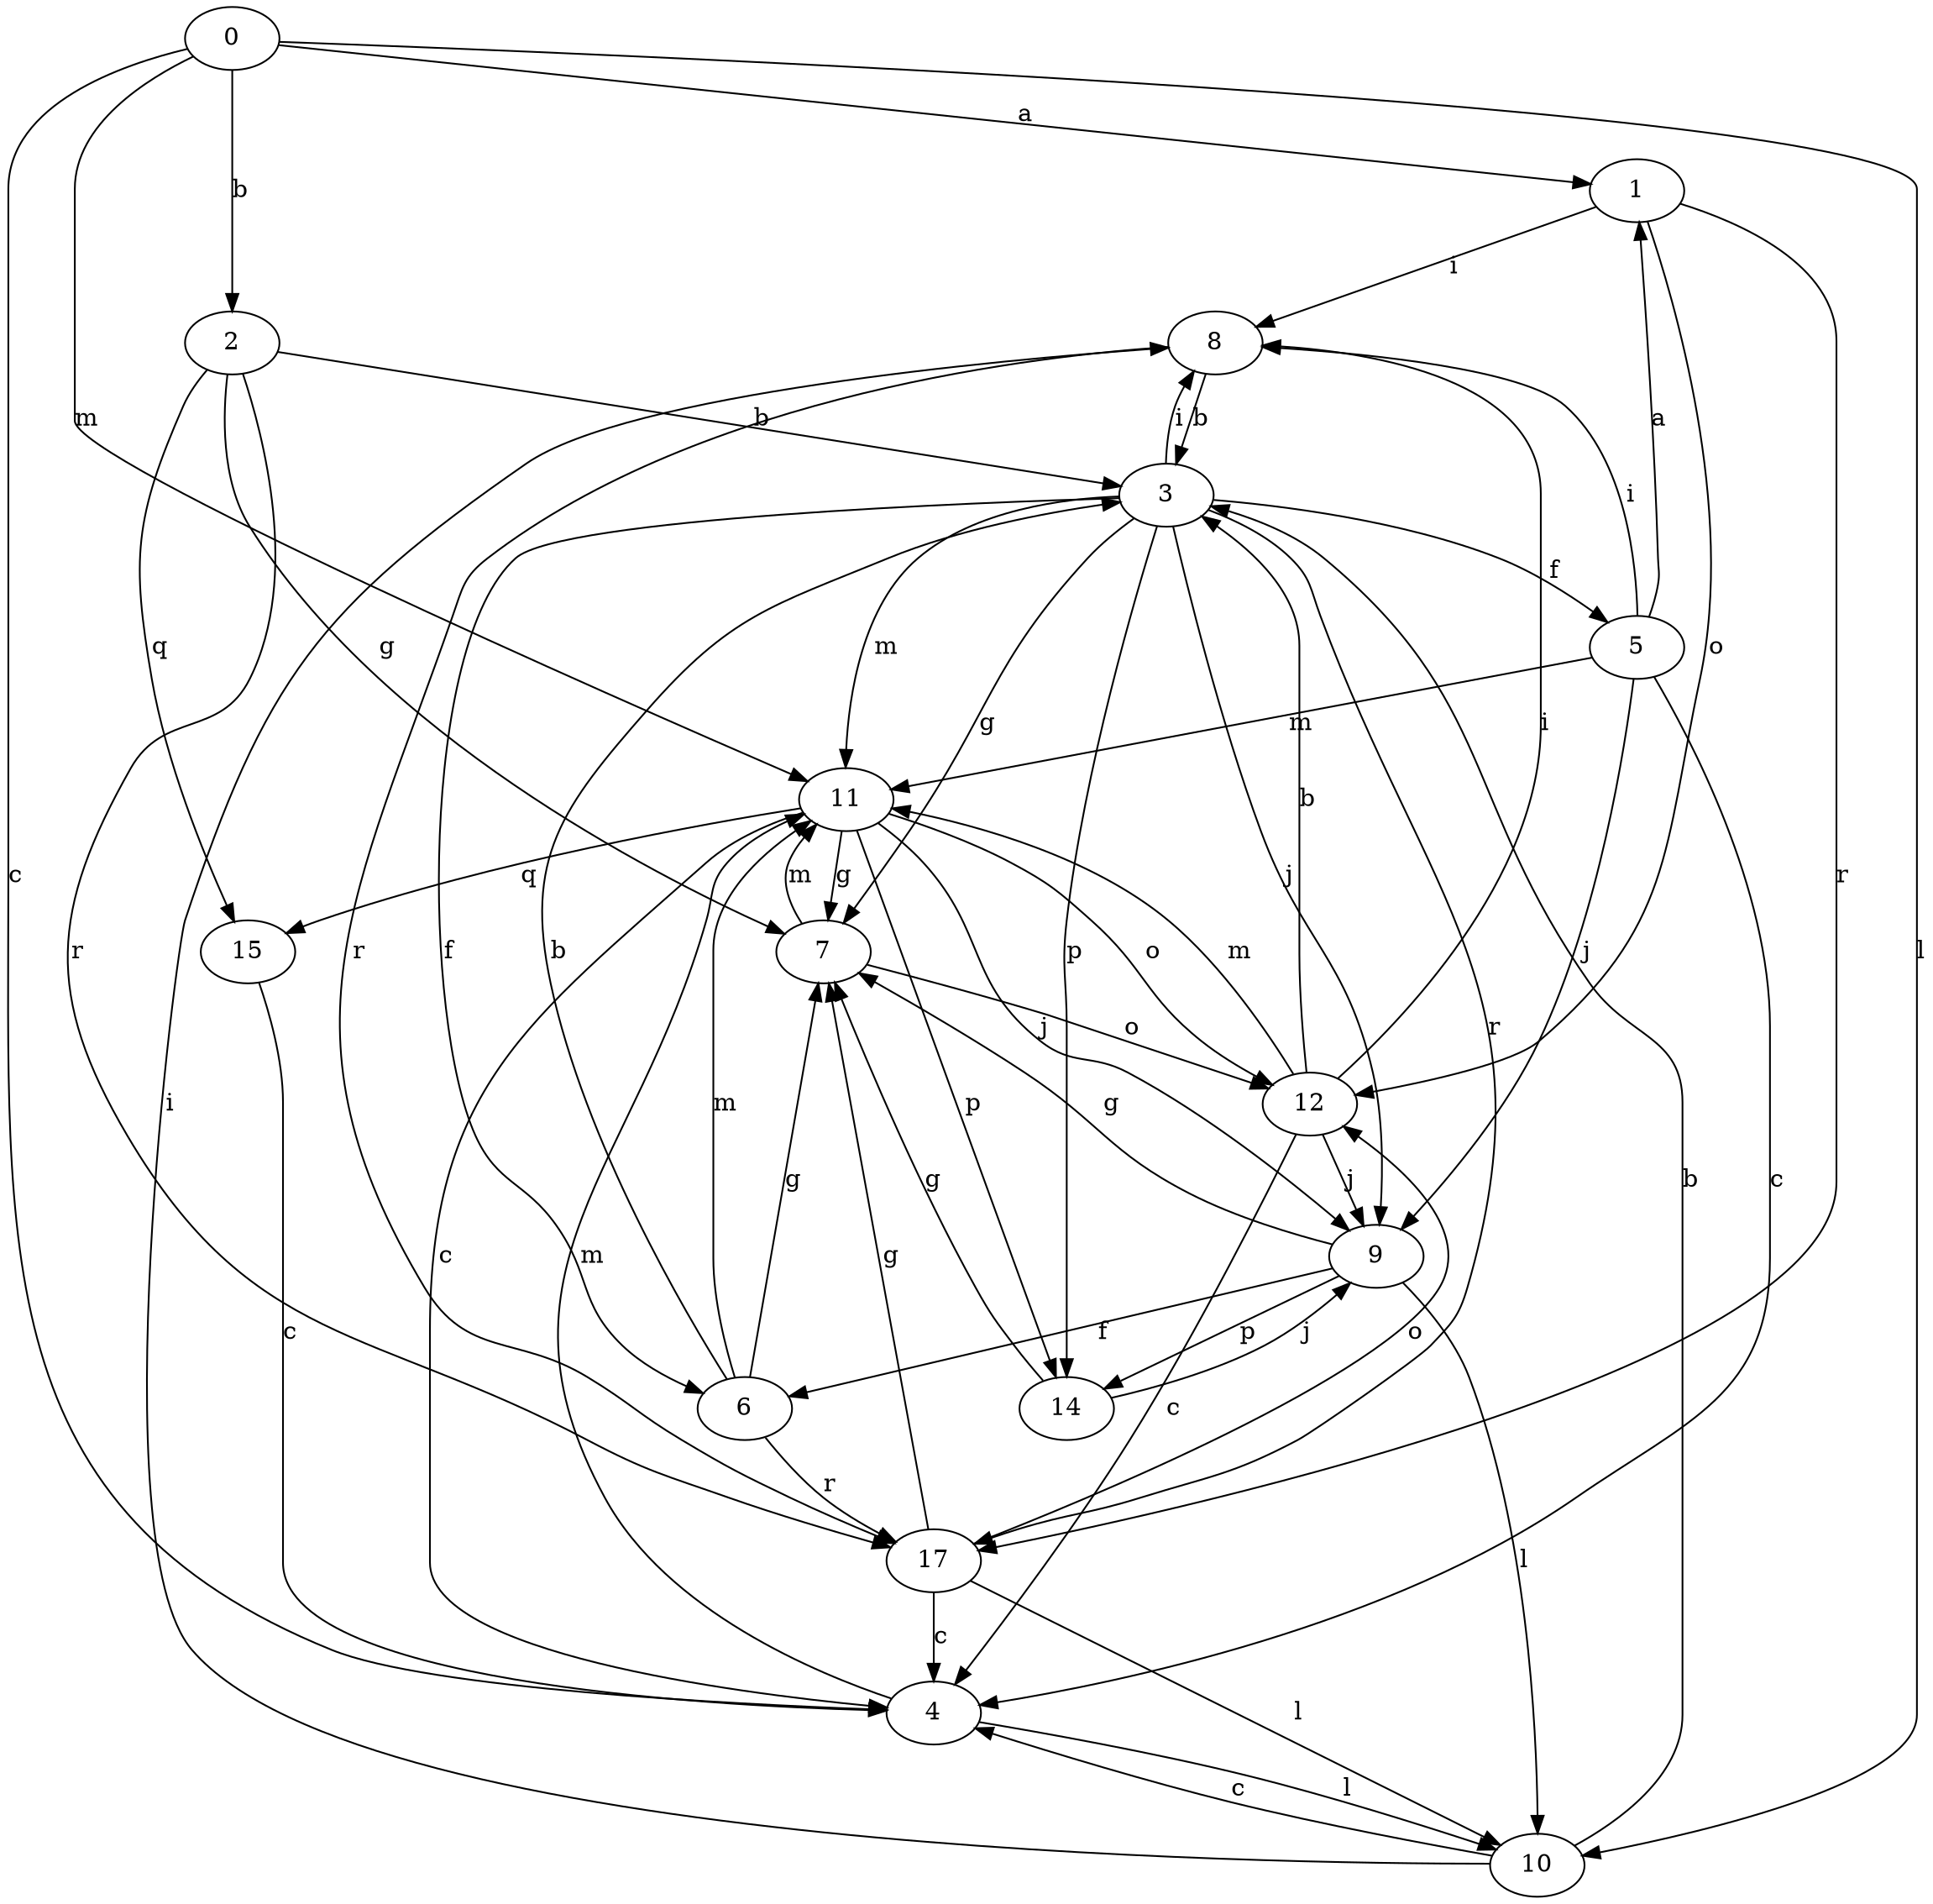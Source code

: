 strict digraph  {
0;
1;
2;
3;
4;
5;
6;
7;
8;
9;
10;
11;
12;
14;
15;
17;
0 -> 1  [label=a];
0 -> 2  [label=b];
0 -> 4  [label=c];
0 -> 10  [label=l];
0 -> 11  [label=m];
1 -> 8  [label=i];
1 -> 12  [label=o];
1 -> 17  [label=r];
2 -> 3  [label=b];
2 -> 7  [label=g];
2 -> 15  [label=q];
2 -> 17  [label=r];
3 -> 5  [label=f];
3 -> 6  [label=f];
3 -> 7  [label=g];
3 -> 8  [label=i];
3 -> 9  [label=j];
3 -> 11  [label=m];
3 -> 14  [label=p];
3 -> 17  [label=r];
4 -> 10  [label=l];
4 -> 11  [label=m];
5 -> 1  [label=a];
5 -> 4  [label=c];
5 -> 8  [label=i];
5 -> 9  [label=j];
5 -> 11  [label=m];
6 -> 3  [label=b];
6 -> 7  [label=g];
6 -> 11  [label=m];
6 -> 17  [label=r];
7 -> 11  [label=m];
7 -> 12  [label=o];
8 -> 3  [label=b];
8 -> 17  [label=r];
9 -> 6  [label=f];
9 -> 7  [label=g];
9 -> 10  [label=l];
9 -> 14  [label=p];
10 -> 3  [label=b];
10 -> 4  [label=c];
10 -> 8  [label=i];
11 -> 4  [label=c];
11 -> 7  [label=g];
11 -> 9  [label=j];
11 -> 12  [label=o];
11 -> 14  [label=p];
11 -> 15  [label=q];
12 -> 3  [label=b];
12 -> 4  [label=c];
12 -> 8  [label=i];
12 -> 9  [label=j];
12 -> 11  [label=m];
14 -> 7  [label=g];
14 -> 9  [label=j];
15 -> 4  [label=c];
17 -> 4  [label=c];
17 -> 7  [label=g];
17 -> 10  [label=l];
17 -> 12  [label=o];
}
